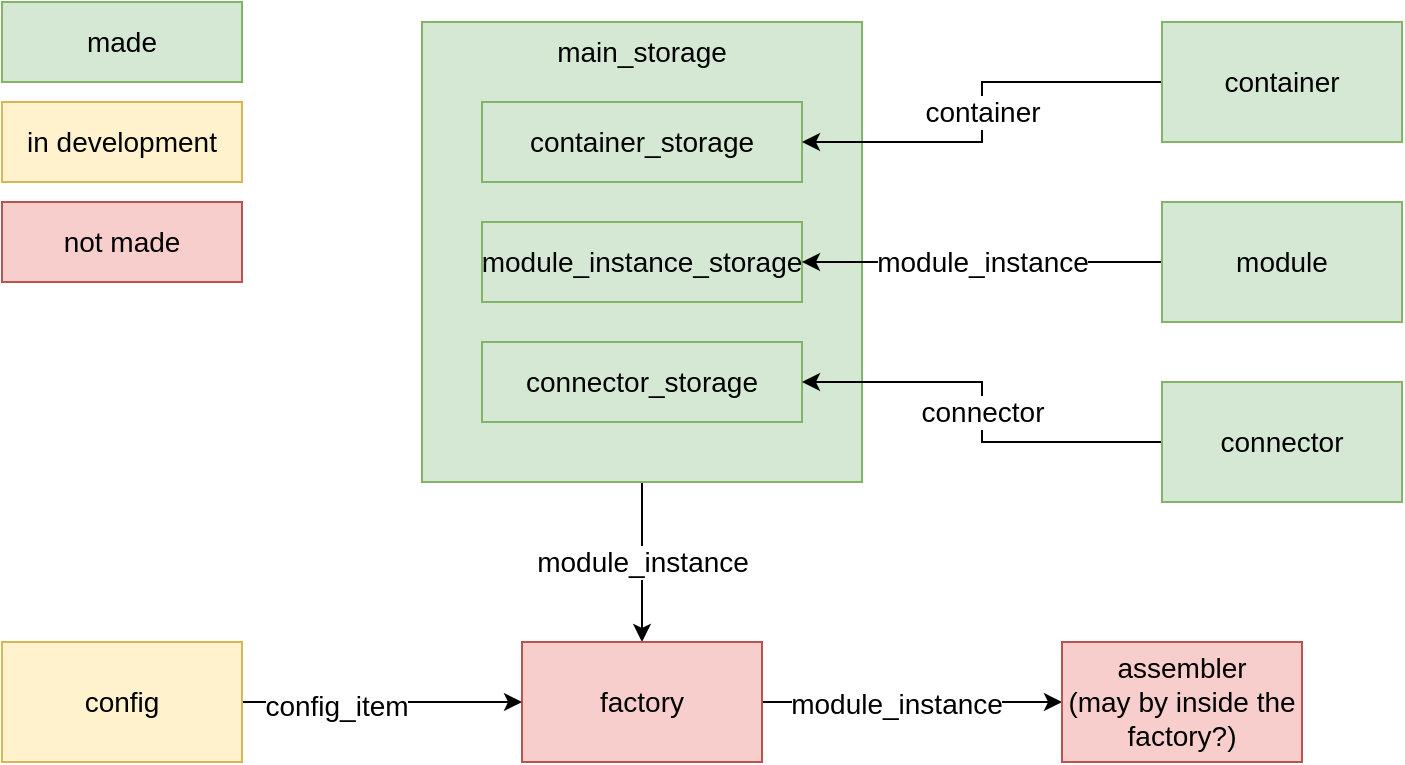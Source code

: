 <mxfile version="13.7.3" type="github">
  <diagram id="dqWKIGA771LB80A9UhS8" name="Page-1">
    <mxGraphModel dx="1634" dy="456" grid="1" gridSize="10" guides="1" tooltips="1" connect="1" arrows="1" fold="1" page="1" pageScale="1" pageWidth="850" pageHeight="1100" math="0" shadow="0">
      <root>
        <mxCell id="0" />
        <mxCell id="1" parent="0" />
        <mxCell id="SB6s30BU1Trxl03uCjYO-21" value="module_instance" style="edgeStyle=orthogonalEdgeStyle;rounded=0;orthogonalLoop=1;jettySize=auto;html=1;exitX=0.5;exitY=1;exitDx=0;exitDy=0;entryX=0.5;entryY=0;entryDx=0;entryDy=0;align=center;fontSize=14;" parent="1" source="SB6s30BU1Trxl03uCjYO-1" target="SB6s30BU1Trxl03uCjYO-14" edge="1">
          <mxGeometry relative="1" as="geometry" />
        </mxCell>
        <mxCell id="SB6s30BU1Trxl03uCjYO-1" value="main_storage" style="rounded=0;whiteSpace=wrap;html=1;align=center;verticalAlign=top;fontSize=14;fillColor=#d5e8d4;strokeColor=#82b366;" parent="1" vertex="1">
          <mxGeometry x="170" y="540" width="220" height="230" as="geometry" />
        </mxCell>
        <mxCell id="SB6s30BU1Trxl03uCjYO-2" value="container_storage" style="rounded=0;whiteSpace=wrap;html=1;align=center;fontSize=14;fillColor=#d5e8d4;strokeColor=#82b366;" parent="1" vertex="1">
          <mxGeometry x="200" y="580" width="160" height="40" as="geometry" />
        </mxCell>
        <mxCell id="SB6s30BU1Trxl03uCjYO-3" value="module_instance_storage" style="rounded=0;whiteSpace=wrap;html=1;align=center;fontSize=14;fillColor=#d5e8d4;strokeColor=#82b366;" parent="1" vertex="1">
          <mxGeometry x="200" y="640" width="160" height="40" as="geometry" />
        </mxCell>
        <mxCell id="SB6s30BU1Trxl03uCjYO-4" value="connector_storage" style="rounded=0;whiteSpace=wrap;html=1;align=center;fontSize=14;fillColor=#d5e8d4;strokeColor=#82b366;" parent="1" vertex="1">
          <mxGeometry x="200" y="700" width="160" height="40" as="geometry" />
        </mxCell>
        <mxCell id="SB6s30BU1Trxl03uCjYO-11" value="container" style="edgeStyle=orthogonalEdgeStyle;rounded=0;orthogonalLoop=1;jettySize=auto;html=1;entryX=1;entryY=0.5;entryDx=0;entryDy=0;align=center;fontSize=14;" parent="1" source="SB6s30BU1Trxl03uCjYO-7" target="SB6s30BU1Trxl03uCjYO-2" edge="1">
          <mxGeometry relative="1" as="geometry" />
        </mxCell>
        <mxCell id="SB6s30BU1Trxl03uCjYO-7" value="container" style="rounded=0;whiteSpace=wrap;html=1;align=center;fontSize=14;fillColor=#d5e8d4;strokeColor=#82b366;" parent="1" vertex="1">
          <mxGeometry x="540" y="540" width="120" height="60" as="geometry" />
        </mxCell>
        <mxCell id="SB6s30BU1Trxl03uCjYO-12" value="module_instance" style="edgeStyle=orthogonalEdgeStyle;rounded=0;orthogonalLoop=1;jettySize=auto;html=1;exitX=0;exitY=0.5;exitDx=0;exitDy=0;entryX=1;entryY=0.5;entryDx=0;entryDy=0;align=center;fontSize=14;" parent="1" source="SB6s30BU1Trxl03uCjYO-8" target="SB6s30BU1Trxl03uCjYO-3" edge="1">
          <mxGeometry relative="1" as="geometry" />
        </mxCell>
        <mxCell id="SB6s30BU1Trxl03uCjYO-8" value="module" style="rounded=0;whiteSpace=wrap;html=1;align=center;fontSize=14;fillColor=#d5e8d4;strokeColor=#82b366;" parent="1" vertex="1">
          <mxGeometry x="540" y="630" width="120" height="60" as="geometry" />
        </mxCell>
        <mxCell id="SB6s30BU1Trxl03uCjYO-13" value="connector" style="edgeStyle=orthogonalEdgeStyle;rounded=0;orthogonalLoop=1;jettySize=auto;html=1;exitX=0;exitY=0.5;exitDx=0;exitDy=0;entryX=1;entryY=0.5;entryDx=0;entryDy=0;align=center;fontSize=14;" parent="1" source="SB6s30BU1Trxl03uCjYO-9" target="SB6s30BU1Trxl03uCjYO-4" edge="1">
          <mxGeometry relative="1" as="geometry" />
        </mxCell>
        <mxCell id="SB6s30BU1Trxl03uCjYO-9" value="connector" style="rounded=0;whiteSpace=wrap;html=1;align=center;fontSize=14;fillColor=#d5e8d4;strokeColor=#82b366;" parent="1" vertex="1">
          <mxGeometry x="540" y="720" width="120" height="60" as="geometry" />
        </mxCell>
        <mxCell id="SB6s30BU1Trxl03uCjYO-18" style="edgeStyle=orthogonalEdgeStyle;rounded=0;orthogonalLoop=1;jettySize=auto;html=1;exitX=1;exitY=0.5;exitDx=0;exitDy=0;entryX=0;entryY=0.5;entryDx=0;entryDy=0;align=center;fontSize=14;" parent="1" source="SB6s30BU1Trxl03uCjYO-14" target="SB6s30BU1Trxl03uCjYO-15" edge="1">
          <mxGeometry relative="1" as="geometry" />
        </mxCell>
        <mxCell id="SB6s30BU1Trxl03uCjYO-19" value="module_instance" style="edgeLabel;html=1;align=center;verticalAlign=middle;resizable=0;points=[];fontSize=14;" parent="SB6s30BU1Trxl03uCjYO-18" vertex="1" connectable="0">
          <mxGeometry x="-0.114" y="-1" relative="1" as="geometry">
            <mxPoint as="offset" />
          </mxGeometry>
        </mxCell>
        <mxCell id="SB6s30BU1Trxl03uCjYO-14" value="factory" style="rounded=0;whiteSpace=wrap;html=1;align=center;fontSize=14;fillColor=#f8cecc;strokeColor=#b85450;" parent="1" vertex="1">
          <mxGeometry x="220" y="850" width="120" height="60" as="geometry" />
        </mxCell>
        <mxCell id="SB6s30BU1Trxl03uCjYO-15" value="&lt;div style=&quot;font-size: 14px&quot;&gt;assembler&lt;/div&gt;&lt;div style=&quot;font-size: 14px&quot;&gt;(may by inside the factory?)&lt;br&gt;&lt;/div&gt;" style="rounded=0;whiteSpace=wrap;html=1;align=center;fontSize=14;fillColor=#f8cecc;strokeColor=#b85450;" parent="1" vertex="1">
          <mxGeometry x="490" y="850" width="120" height="60" as="geometry" />
        </mxCell>
        <mxCell id="SB6s30BU1Trxl03uCjYO-17" style="edgeStyle=orthogonalEdgeStyle;rounded=0;orthogonalLoop=1;jettySize=auto;html=1;exitX=1;exitY=0.5;exitDx=0;exitDy=0;entryX=0;entryY=0.5;entryDx=0;entryDy=0;align=center;fontSize=14;" parent="1" source="SB6s30BU1Trxl03uCjYO-16" target="SB6s30BU1Trxl03uCjYO-14" edge="1">
          <mxGeometry relative="1" as="geometry" />
        </mxCell>
        <mxCell id="SB6s30BU1Trxl03uCjYO-20" value="config_item" style="edgeLabel;html=1;align=center;verticalAlign=middle;resizable=0;points=[];fontSize=14;" parent="SB6s30BU1Trxl03uCjYO-17" vertex="1" connectable="0">
          <mxGeometry x="-0.339" y="-2" relative="1" as="geometry">
            <mxPoint as="offset" />
          </mxGeometry>
        </mxCell>
        <mxCell id="SB6s30BU1Trxl03uCjYO-16" value="config" style="rounded=0;whiteSpace=wrap;html=1;align=center;fontSize=14;fillColor=#fff2cc;strokeColor=#d6b656;" parent="1" vertex="1">
          <mxGeometry x="-40" y="850" width="120" height="60" as="geometry" />
        </mxCell>
        <mxCell id="_usljhq6wRxoL25zhfBR-1" value="made" style="rounded=0;whiteSpace=wrap;html=1;fontSize=14;fillColor=#d5e8d4;strokeColor=#82b366;" vertex="1" parent="1">
          <mxGeometry x="-40" y="530" width="120" height="40" as="geometry" />
        </mxCell>
        <mxCell id="_usljhq6wRxoL25zhfBR-2" value="in development" style="rounded=0;whiteSpace=wrap;html=1;fontSize=14;fillColor=#fff2cc;strokeColor=#d6b656;" vertex="1" parent="1">
          <mxGeometry x="-40" y="580" width="120" height="40" as="geometry" />
        </mxCell>
        <mxCell id="_usljhq6wRxoL25zhfBR-3" value="not made" style="rounded=0;whiteSpace=wrap;html=1;fontSize=14;fillColor=#f8cecc;strokeColor=#b85450;" vertex="1" parent="1">
          <mxGeometry x="-40" y="630" width="120" height="40" as="geometry" />
        </mxCell>
      </root>
    </mxGraphModel>
  </diagram>
</mxfile>

